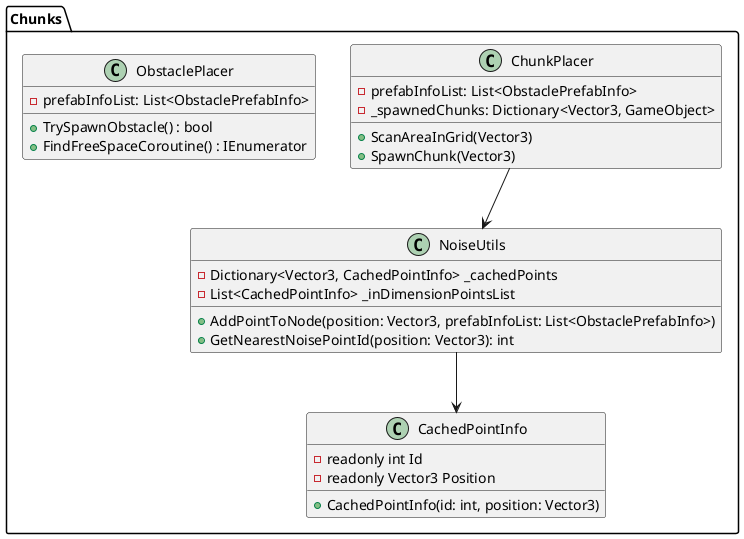 ﻿@startuml
namespace Chunks {
    class ChunkPlacer {
        - prefabInfoList: List<ObstaclePrefabInfo>
        - _spawnedChunks: Dictionary<Vector3, GameObject>
        + ScanAreaInGrid(Vector3)
        + SpawnChunk(Vector3)
    }

ChunkPlacer --> NoiseUtils

class NoiseUtils {
- Dictionary<Vector3, CachedPointInfo> _cachedPoints
- List<CachedPointInfo> _inDimensionPointsList
+ AddPointToNode(position: Vector3, prefabInfoList: List<ObstaclePrefabInfo>)
+ GetNearestNoisePointId(position: Vector3): int
}

class CachedPointInfo {
- readonly int Id
- readonly Vector3 Position
+ CachedPointInfo(id: int, position: Vector3)
}

NoiseUtils --> CachedPointInfo


   class ObstaclePlacer {
        - prefabInfoList: List<ObstaclePrefabInfo>
        + TrySpawnObstacle() : bool
        + FindFreeSpaceCoroutine() : IEnumerator
    }
}
@enduml